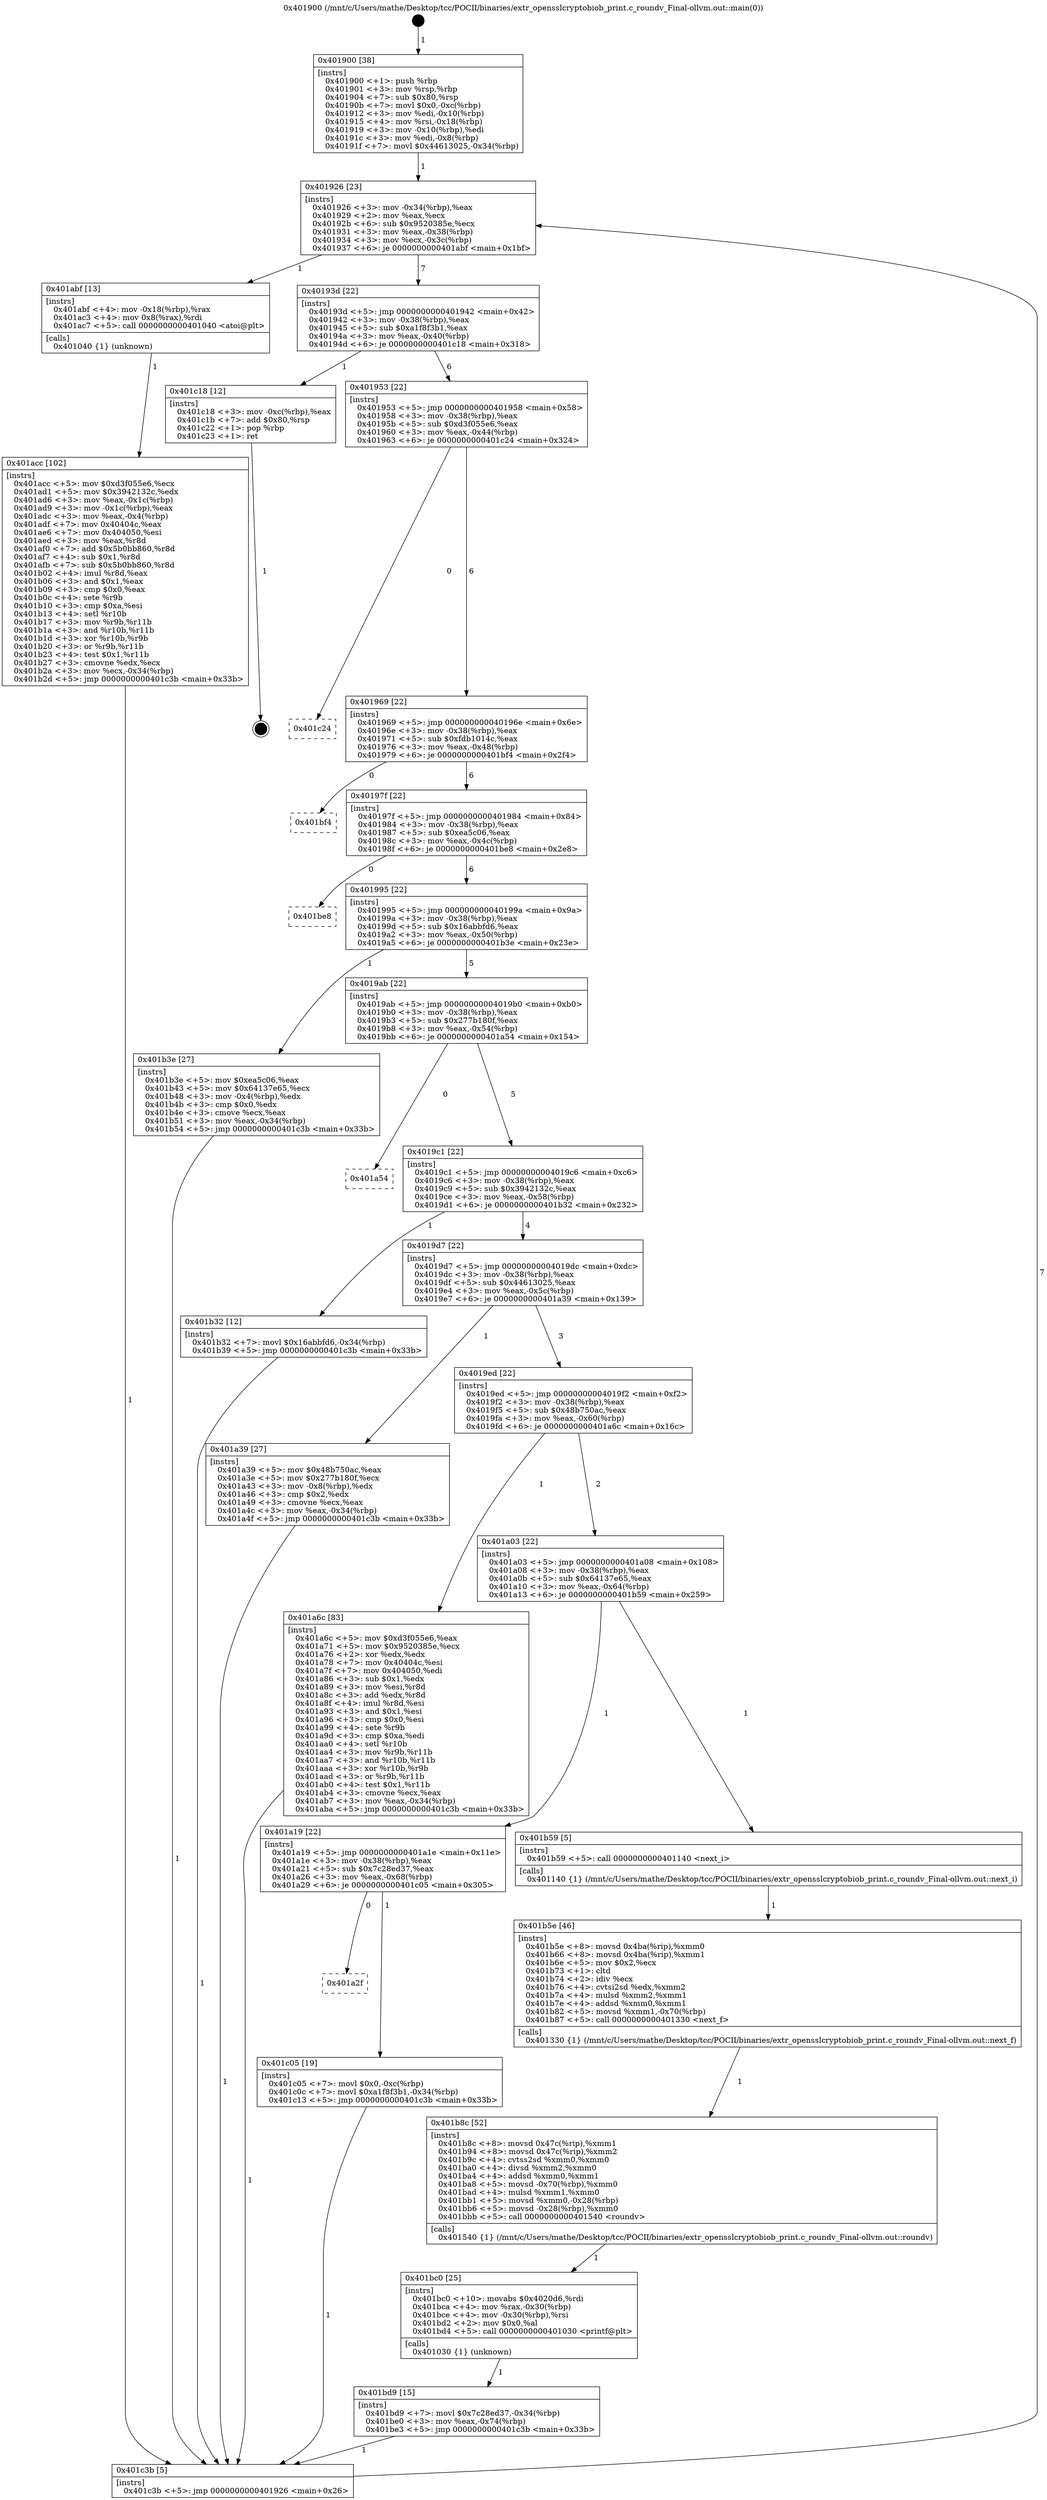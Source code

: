 digraph "0x401900" {
  label = "0x401900 (/mnt/c/Users/mathe/Desktop/tcc/POCII/binaries/extr_opensslcryptobiob_print.c_roundv_Final-ollvm.out::main(0))"
  labelloc = "t"
  node[shape=record]

  Entry [label="",width=0.3,height=0.3,shape=circle,fillcolor=black,style=filled]
  "0x401926" [label="{
     0x401926 [23]\l
     | [instrs]\l
     &nbsp;&nbsp;0x401926 \<+3\>: mov -0x34(%rbp),%eax\l
     &nbsp;&nbsp;0x401929 \<+2\>: mov %eax,%ecx\l
     &nbsp;&nbsp;0x40192b \<+6\>: sub $0x9520385e,%ecx\l
     &nbsp;&nbsp;0x401931 \<+3\>: mov %eax,-0x38(%rbp)\l
     &nbsp;&nbsp;0x401934 \<+3\>: mov %ecx,-0x3c(%rbp)\l
     &nbsp;&nbsp;0x401937 \<+6\>: je 0000000000401abf \<main+0x1bf\>\l
  }"]
  "0x401abf" [label="{
     0x401abf [13]\l
     | [instrs]\l
     &nbsp;&nbsp;0x401abf \<+4\>: mov -0x18(%rbp),%rax\l
     &nbsp;&nbsp;0x401ac3 \<+4\>: mov 0x8(%rax),%rdi\l
     &nbsp;&nbsp;0x401ac7 \<+5\>: call 0000000000401040 \<atoi@plt\>\l
     | [calls]\l
     &nbsp;&nbsp;0x401040 \{1\} (unknown)\l
  }"]
  "0x40193d" [label="{
     0x40193d [22]\l
     | [instrs]\l
     &nbsp;&nbsp;0x40193d \<+5\>: jmp 0000000000401942 \<main+0x42\>\l
     &nbsp;&nbsp;0x401942 \<+3\>: mov -0x38(%rbp),%eax\l
     &nbsp;&nbsp;0x401945 \<+5\>: sub $0xa1f8f3b1,%eax\l
     &nbsp;&nbsp;0x40194a \<+3\>: mov %eax,-0x40(%rbp)\l
     &nbsp;&nbsp;0x40194d \<+6\>: je 0000000000401c18 \<main+0x318\>\l
  }"]
  Exit [label="",width=0.3,height=0.3,shape=circle,fillcolor=black,style=filled,peripheries=2]
  "0x401c18" [label="{
     0x401c18 [12]\l
     | [instrs]\l
     &nbsp;&nbsp;0x401c18 \<+3\>: mov -0xc(%rbp),%eax\l
     &nbsp;&nbsp;0x401c1b \<+7\>: add $0x80,%rsp\l
     &nbsp;&nbsp;0x401c22 \<+1\>: pop %rbp\l
     &nbsp;&nbsp;0x401c23 \<+1\>: ret\l
  }"]
  "0x401953" [label="{
     0x401953 [22]\l
     | [instrs]\l
     &nbsp;&nbsp;0x401953 \<+5\>: jmp 0000000000401958 \<main+0x58\>\l
     &nbsp;&nbsp;0x401958 \<+3\>: mov -0x38(%rbp),%eax\l
     &nbsp;&nbsp;0x40195b \<+5\>: sub $0xd3f055e6,%eax\l
     &nbsp;&nbsp;0x401960 \<+3\>: mov %eax,-0x44(%rbp)\l
     &nbsp;&nbsp;0x401963 \<+6\>: je 0000000000401c24 \<main+0x324\>\l
  }"]
  "0x401a2f" [label="{
     0x401a2f\l
  }", style=dashed]
  "0x401c24" [label="{
     0x401c24\l
  }", style=dashed]
  "0x401969" [label="{
     0x401969 [22]\l
     | [instrs]\l
     &nbsp;&nbsp;0x401969 \<+5\>: jmp 000000000040196e \<main+0x6e\>\l
     &nbsp;&nbsp;0x40196e \<+3\>: mov -0x38(%rbp),%eax\l
     &nbsp;&nbsp;0x401971 \<+5\>: sub $0xfdb1014c,%eax\l
     &nbsp;&nbsp;0x401976 \<+3\>: mov %eax,-0x48(%rbp)\l
     &nbsp;&nbsp;0x401979 \<+6\>: je 0000000000401bf4 \<main+0x2f4\>\l
  }"]
  "0x401c05" [label="{
     0x401c05 [19]\l
     | [instrs]\l
     &nbsp;&nbsp;0x401c05 \<+7\>: movl $0x0,-0xc(%rbp)\l
     &nbsp;&nbsp;0x401c0c \<+7\>: movl $0xa1f8f3b1,-0x34(%rbp)\l
     &nbsp;&nbsp;0x401c13 \<+5\>: jmp 0000000000401c3b \<main+0x33b\>\l
  }"]
  "0x401bf4" [label="{
     0x401bf4\l
  }", style=dashed]
  "0x40197f" [label="{
     0x40197f [22]\l
     | [instrs]\l
     &nbsp;&nbsp;0x40197f \<+5\>: jmp 0000000000401984 \<main+0x84\>\l
     &nbsp;&nbsp;0x401984 \<+3\>: mov -0x38(%rbp),%eax\l
     &nbsp;&nbsp;0x401987 \<+5\>: sub $0xea5c06,%eax\l
     &nbsp;&nbsp;0x40198c \<+3\>: mov %eax,-0x4c(%rbp)\l
     &nbsp;&nbsp;0x40198f \<+6\>: je 0000000000401be8 \<main+0x2e8\>\l
  }"]
  "0x401bd9" [label="{
     0x401bd9 [15]\l
     | [instrs]\l
     &nbsp;&nbsp;0x401bd9 \<+7\>: movl $0x7c28ed37,-0x34(%rbp)\l
     &nbsp;&nbsp;0x401be0 \<+3\>: mov %eax,-0x74(%rbp)\l
     &nbsp;&nbsp;0x401be3 \<+5\>: jmp 0000000000401c3b \<main+0x33b\>\l
  }"]
  "0x401be8" [label="{
     0x401be8\l
  }", style=dashed]
  "0x401995" [label="{
     0x401995 [22]\l
     | [instrs]\l
     &nbsp;&nbsp;0x401995 \<+5\>: jmp 000000000040199a \<main+0x9a\>\l
     &nbsp;&nbsp;0x40199a \<+3\>: mov -0x38(%rbp),%eax\l
     &nbsp;&nbsp;0x40199d \<+5\>: sub $0x16abbfd6,%eax\l
     &nbsp;&nbsp;0x4019a2 \<+3\>: mov %eax,-0x50(%rbp)\l
     &nbsp;&nbsp;0x4019a5 \<+6\>: je 0000000000401b3e \<main+0x23e\>\l
  }"]
  "0x401bc0" [label="{
     0x401bc0 [25]\l
     | [instrs]\l
     &nbsp;&nbsp;0x401bc0 \<+10\>: movabs $0x4020d6,%rdi\l
     &nbsp;&nbsp;0x401bca \<+4\>: mov %rax,-0x30(%rbp)\l
     &nbsp;&nbsp;0x401bce \<+4\>: mov -0x30(%rbp),%rsi\l
     &nbsp;&nbsp;0x401bd2 \<+2\>: mov $0x0,%al\l
     &nbsp;&nbsp;0x401bd4 \<+5\>: call 0000000000401030 \<printf@plt\>\l
     | [calls]\l
     &nbsp;&nbsp;0x401030 \{1\} (unknown)\l
  }"]
  "0x401b3e" [label="{
     0x401b3e [27]\l
     | [instrs]\l
     &nbsp;&nbsp;0x401b3e \<+5\>: mov $0xea5c06,%eax\l
     &nbsp;&nbsp;0x401b43 \<+5\>: mov $0x64137e65,%ecx\l
     &nbsp;&nbsp;0x401b48 \<+3\>: mov -0x4(%rbp),%edx\l
     &nbsp;&nbsp;0x401b4b \<+3\>: cmp $0x0,%edx\l
     &nbsp;&nbsp;0x401b4e \<+3\>: cmove %ecx,%eax\l
     &nbsp;&nbsp;0x401b51 \<+3\>: mov %eax,-0x34(%rbp)\l
     &nbsp;&nbsp;0x401b54 \<+5\>: jmp 0000000000401c3b \<main+0x33b\>\l
  }"]
  "0x4019ab" [label="{
     0x4019ab [22]\l
     | [instrs]\l
     &nbsp;&nbsp;0x4019ab \<+5\>: jmp 00000000004019b0 \<main+0xb0\>\l
     &nbsp;&nbsp;0x4019b0 \<+3\>: mov -0x38(%rbp),%eax\l
     &nbsp;&nbsp;0x4019b3 \<+5\>: sub $0x277b180f,%eax\l
     &nbsp;&nbsp;0x4019b8 \<+3\>: mov %eax,-0x54(%rbp)\l
     &nbsp;&nbsp;0x4019bb \<+6\>: je 0000000000401a54 \<main+0x154\>\l
  }"]
  "0x401b8c" [label="{
     0x401b8c [52]\l
     | [instrs]\l
     &nbsp;&nbsp;0x401b8c \<+8\>: movsd 0x47c(%rip),%xmm1\l
     &nbsp;&nbsp;0x401b94 \<+8\>: movsd 0x47c(%rip),%xmm2\l
     &nbsp;&nbsp;0x401b9c \<+4\>: cvtss2sd %xmm0,%xmm0\l
     &nbsp;&nbsp;0x401ba0 \<+4\>: divsd %xmm2,%xmm0\l
     &nbsp;&nbsp;0x401ba4 \<+4\>: addsd %xmm0,%xmm1\l
     &nbsp;&nbsp;0x401ba8 \<+5\>: movsd -0x70(%rbp),%xmm0\l
     &nbsp;&nbsp;0x401bad \<+4\>: mulsd %xmm1,%xmm0\l
     &nbsp;&nbsp;0x401bb1 \<+5\>: movsd %xmm0,-0x28(%rbp)\l
     &nbsp;&nbsp;0x401bb6 \<+5\>: movsd -0x28(%rbp),%xmm0\l
     &nbsp;&nbsp;0x401bbb \<+5\>: call 0000000000401540 \<roundv\>\l
     | [calls]\l
     &nbsp;&nbsp;0x401540 \{1\} (/mnt/c/Users/mathe/Desktop/tcc/POCII/binaries/extr_opensslcryptobiob_print.c_roundv_Final-ollvm.out::roundv)\l
  }"]
  "0x401a54" [label="{
     0x401a54\l
  }", style=dashed]
  "0x4019c1" [label="{
     0x4019c1 [22]\l
     | [instrs]\l
     &nbsp;&nbsp;0x4019c1 \<+5\>: jmp 00000000004019c6 \<main+0xc6\>\l
     &nbsp;&nbsp;0x4019c6 \<+3\>: mov -0x38(%rbp),%eax\l
     &nbsp;&nbsp;0x4019c9 \<+5\>: sub $0x3942132c,%eax\l
     &nbsp;&nbsp;0x4019ce \<+3\>: mov %eax,-0x58(%rbp)\l
     &nbsp;&nbsp;0x4019d1 \<+6\>: je 0000000000401b32 \<main+0x232\>\l
  }"]
  "0x401b5e" [label="{
     0x401b5e [46]\l
     | [instrs]\l
     &nbsp;&nbsp;0x401b5e \<+8\>: movsd 0x4ba(%rip),%xmm0\l
     &nbsp;&nbsp;0x401b66 \<+8\>: movsd 0x4ba(%rip),%xmm1\l
     &nbsp;&nbsp;0x401b6e \<+5\>: mov $0x2,%ecx\l
     &nbsp;&nbsp;0x401b73 \<+1\>: cltd\l
     &nbsp;&nbsp;0x401b74 \<+2\>: idiv %ecx\l
     &nbsp;&nbsp;0x401b76 \<+4\>: cvtsi2sd %edx,%xmm2\l
     &nbsp;&nbsp;0x401b7a \<+4\>: mulsd %xmm2,%xmm1\l
     &nbsp;&nbsp;0x401b7e \<+4\>: addsd %xmm0,%xmm1\l
     &nbsp;&nbsp;0x401b82 \<+5\>: movsd %xmm1,-0x70(%rbp)\l
     &nbsp;&nbsp;0x401b87 \<+5\>: call 0000000000401330 \<next_f\>\l
     | [calls]\l
     &nbsp;&nbsp;0x401330 \{1\} (/mnt/c/Users/mathe/Desktop/tcc/POCII/binaries/extr_opensslcryptobiob_print.c_roundv_Final-ollvm.out::next_f)\l
  }"]
  "0x401b32" [label="{
     0x401b32 [12]\l
     | [instrs]\l
     &nbsp;&nbsp;0x401b32 \<+7\>: movl $0x16abbfd6,-0x34(%rbp)\l
     &nbsp;&nbsp;0x401b39 \<+5\>: jmp 0000000000401c3b \<main+0x33b\>\l
  }"]
  "0x4019d7" [label="{
     0x4019d7 [22]\l
     | [instrs]\l
     &nbsp;&nbsp;0x4019d7 \<+5\>: jmp 00000000004019dc \<main+0xdc\>\l
     &nbsp;&nbsp;0x4019dc \<+3\>: mov -0x38(%rbp),%eax\l
     &nbsp;&nbsp;0x4019df \<+5\>: sub $0x44613025,%eax\l
     &nbsp;&nbsp;0x4019e4 \<+3\>: mov %eax,-0x5c(%rbp)\l
     &nbsp;&nbsp;0x4019e7 \<+6\>: je 0000000000401a39 \<main+0x139\>\l
  }"]
  "0x401a19" [label="{
     0x401a19 [22]\l
     | [instrs]\l
     &nbsp;&nbsp;0x401a19 \<+5\>: jmp 0000000000401a1e \<main+0x11e\>\l
     &nbsp;&nbsp;0x401a1e \<+3\>: mov -0x38(%rbp),%eax\l
     &nbsp;&nbsp;0x401a21 \<+5\>: sub $0x7c28ed37,%eax\l
     &nbsp;&nbsp;0x401a26 \<+3\>: mov %eax,-0x68(%rbp)\l
     &nbsp;&nbsp;0x401a29 \<+6\>: je 0000000000401c05 \<main+0x305\>\l
  }"]
  "0x401a39" [label="{
     0x401a39 [27]\l
     | [instrs]\l
     &nbsp;&nbsp;0x401a39 \<+5\>: mov $0x48b750ac,%eax\l
     &nbsp;&nbsp;0x401a3e \<+5\>: mov $0x277b180f,%ecx\l
     &nbsp;&nbsp;0x401a43 \<+3\>: mov -0x8(%rbp),%edx\l
     &nbsp;&nbsp;0x401a46 \<+3\>: cmp $0x2,%edx\l
     &nbsp;&nbsp;0x401a49 \<+3\>: cmovne %ecx,%eax\l
     &nbsp;&nbsp;0x401a4c \<+3\>: mov %eax,-0x34(%rbp)\l
     &nbsp;&nbsp;0x401a4f \<+5\>: jmp 0000000000401c3b \<main+0x33b\>\l
  }"]
  "0x4019ed" [label="{
     0x4019ed [22]\l
     | [instrs]\l
     &nbsp;&nbsp;0x4019ed \<+5\>: jmp 00000000004019f2 \<main+0xf2\>\l
     &nbsp;&nbsp;0x4019f2 \<+3\>: mov -0x38(%rbp),%eax\l
     &nbsp;&nbsp;0x4019f5 \<+5\>: sub $0x48b750ac,%eax\l
     &nbsp;&nbsp;0x4019fa \<+3\>: mov %eax,-0x60(%rbp)\l
     &nbsp;&nbsp;0x4019fd \<+6\>: je 0000000000401a6c \<main+0x16c\>\l
  }"]
  "0x401c3b" [label="{
     0x401c3b [5]\l
     | [instrs]\l
     &nbsp;&nbsp;0x401c3b \<+5\>: jmp 0000000000401926 \<main+0x26\>\l
  }"]
  "0x401900" [label="{
     0x401900 [38]\l
     | [instrs]\l
     &nbsp;&nbsp;0x401900 \<+1\>: push %rbp\l
     &nbsp;&nbsp;0x401901 \<+3\>: mov %rsp,%rbp\l
     &nbsp;&nbsp;0x401904 \<+7\>: sub $0x80,%rsp\l
     &nbsp;&nbsp;0x40190b \<+7\>: movl $0x0,-0xc(%rbp)\l
     &nbsp;&nbsp;0x401912 \<+3\>: mov %edi,-0x10(%rbp)\l
     &nbsp;&nbsp;0x401915 \<+4\>: mov %rsi,-0x18(%rbp)\l
     &nbsp;&nbsp;0x401919 \<+3\>: mov -0x10(%rbp),%edi\l
     &nbsp;&nbsp;0x40191c \<+3\>: mov %edi,-0x8(%rbp)\l
     &nbsp;&nbsp;0x40191f \<+7\>: movl $0x44613025,-0x34(%rbp)\l
  }"]
  "0x401b59" [label="{
     0x401b59 [5]\l
     | [instrs]\l
     &nbsp;&nbsp;0x401b59 \<+5\>: call 0000000000401140 \<next_i\>\l
     | [calls]\l
     &nbsp;&nbsp;0x401140 \{1\} (/mnt/c/Users/mathe/Desktop/tcc/POCII/binaries/extr_opensslcryptobiob_print.c_roundv_Final-ollvm.out::next_i)\l
  }"]
  "0x401a6c" [label="{
     0x401a6c [83]\l
     | [instrs]\l
     &nbsp;&nbsp;0x401a6c \<+5\>: mov $0xd3f055e6,%eax\l
     &nbsp;&nbsp;0x401a71 \<+5\>: mov $0x9520385e,%ecx\l
     &nbsp;&nbsp;0x401a76 \<+2\>: xor %edx,%edx\l
     &nbsp;&nbsp;0x401a78 \<+7\>: mov 0x40404c,%esi\l
     &nbsp;&nbsp;0x401a7f \<+7\>: mov 0x404050,%edi\l
     &nbsp;&nbsp;0x401a86 \<+3\>: sub $0x1,%edx\l
     &nbsp;&nbsp;0x401a89 \<+3\>: mov %esi,%r8d\l
     &nbsp;&nbsp;0x401a8c \<+3\>: add %edx,%r8d\l
     &nbsp;&nbsp;0x401a8f \<+4\>: imul %r8d,%esi\l
     &nbsp;&nbsp;0x401a93 \<+3\>: and $0x1,%esi\l
     &nbsp;&nbsp;0x401a96 \<+3\>: cmp $0x0,%esi\l
     &nbsp;&nbsp;0x401a99 \<+4\>: sete %r9b\l
     &nbsp;&nbsp;0x401a9d \<+3\>: cmp $0xa,%edi\l
     &nbsp;&nbsp;0x401aa0 \<+4\>: setl %r10b\l
     &nbsp;&nbsp;0x401aa4 \<+3\>: mov %r9b,%r11b\l
     &nbsp;&nbsp;0x401aa7 \<+3\>: and %r10b,%r11b\l
     &nbsp;&nbsp;0x401aaa \<+3\>: xor %r10b,%r9b\l
     &nbsp;&nbsp;0x401aad \<+3\>: or %r9b,%r11b\l
     &nbsp;&nbsp;0x401ab0 \<+4\>: test $0x1,%r11b\l
     &nbsp;&nbsp;0x401ab4 \<+3\>: cmovne %ecx,%eax\l
     &nbsp;&nbsp;0x401ab7 \<+3\>: mov %eax,-0x34(%rbp)\l
     &nbsp;&nbsp;0x401aba \<+5\>: jmp 0000000000401c3b \<main+0x33b\>\l
  }"]
  "0x401a03" [label="{
     0x401a03 [22]\l
     | [instrs]\l
     &nbsp;&nbsp;0x401a03 \<+5\>: jmp 0000000000401a08 \<main+0x108\>\l
     &nbsp;&nbsp;0x401a08 \<+3\>: mov -0x38(%rbp),%eax\l
     &nbsp;&nbsp;0x401a0b \<+5\>: sub $0x64137e65,%eax\l
     &nbsp;&nbsp;0x401a10 \<+3\>: mov %eax,-0x64(%rbp)\l
     &nbsp;&nbsp;0x401a13 \<+6\>: je 0000000000401b59 \<main+0x259\>\l
  }"]
  "0x401acc" [label="{
     0x401acc [102]\l
     | [instrs]\l
     &nbsp;&nbsp;0x401acc \<+5\>: mov $0xd3f055e6,%ecx\l
     &nbsp;&nbsp;0x401ad1 \<+5\>: mov $0x3942132c,%edx\l
     &nbsp;&nbsp;0x401ad6 \<+3\>: mov %eax,-0x1c(%rbp)\l
     &nbsp;&nbsp;0x401ad9 \<+3\>: mov -0x1c(%rbp),%eax\l
     &nbsp;&nbsp;0x401adc \<+3\>: mov %eax,-0x4(%rbp)\l
     &nbsp;&nbsp;0x401adf \<+7\>: mov 0x40404c,%eax\l
     &nbsp;&nbsp;0x401ae6 \<+7\>: mov 0x404050,%esi\l
     &nbsp;&nbsp;0x401aed \<+3\>: mov %eax,%r8d\l
     &nbsp;&nbsp;0x401af0 \<+7\>: add $0x5b0bb860,%r8d\l
     &nbsp;&nbsp;0x401af7 \<+4\>: sub $0x1,%r8d\l
     &nbsp;&nbsp;0x401afb \<+7\>: sub $0x5b0bb860,%r8d\l
     &nbsp;&nbsp;0x401b02 \<+4\>: imul %r8d,%eax\l
     &nbsp;&nbsp;0x401b06 \<+3\>: and $0x1,%eax\l
     &nbsp;&nbsp;0x401b09 \<+3\>: cmp $0x0,%eax\l
     &nbsp;&nbsp;0x401b0c \<+4\>: sete %r9b\l
     &nbsp;&nbsp;0x401b10 \<+3\>: cmp $0xa,%esi\l
     &nbsp;&nbsp;0x401b13 \<+4\>: setl %r10b\l
     &nbsp;&nbsp;0x401b17 \<+3\>: mov %r9b,%r11b\l
     &nbsp;&nbsp;0x401b1a \<+3\>: and %r10b,%r11b\l
     &nbsp;&nbsp;0x401b1d \<+3\>: xor %r10b,%r9b\l
     &nbsp;&nbsp;0x401b20 \<+3\>: or %r9b,%r11b\l
     &nbsp;&nbsp;0x401b23 \<+4\>: test $0x1,%r11b\l
     &nbsp;&nbsp;0x401b27 \<+3\>: cmovne %edx,%ecx\l
     &nbsp;&nbsp;0x401b2a \<+3\>: mov %ecx,-0x34(%rbp)\l
     &nbsp;&nbsp;0x401b2d \<+5\>: jmp 0000000000401c3b \<main+0x33b\>\l
  }"]
  Entry -> "0x401900" [label=" 1"]
  "0x401926" -> "0x401abf" [label=" 1"]
  "0x401926" -> "0x40193d" [label=" 7"]
  "0x401c18" -> Exit [label=" 1"]
  "0x40193d" -> "0x401c18" [label=" 1"]
  "0x40193d" -> "0x401953" [label=" 6"]
  "0x401c05" -> "0x401c3b" [label=" 1"]
  "0x401953" -> "0x401c24" [label=" 0"]
  "0x401953" -> "0x401969" [label=" 6"]
  "0x401a19" -> "0x401a2f" [label=" 0"]
  "0x401969" -> "0x401bf4" [label=" 0"]
  "0x401969" -> "0x40197f" [label=" 6"]
  "0x401a19" -> "0x401c05" [label=" 1"]
  "0x40197f" -> "0x401be8" [label=" 0"]
  "0x40197f" -> "0x401995" [label=" 6"]
  "0x401bd9" -> "0x401c3b" [label=" 1"]
  "0x401995" -> "0x401b3e" [label=" 1"]
  "0x401995" -> "0x4019ab" [label=" 5"]
  "0x401bc0" -> "0x401bd9" [label=" 1"]
  "0x4019ab" -> "0x401a54" [label=" 0"]
  "0x4019ab" -> "0x4019c1" [label=" 5"]
  "0x401b8c" -> "0x401bc0" [label=" 1"]
  "0x4019c1" -> "0x401b32" [label=" 1"]
  "0x4019c1" -> "0x4019d7" [label=" 4"]
  "0x401b5e" -> "0x401b8c" [label=" 1"]
  "0x4019d7" -> "0x401a39" [label=" 1"]
  "0x4019d7" -> "0x4019ed" [label=" 3"]
  "0x401a39" -> "0x401c3b" [label=" 1"]
  "0x401900" -> "0x401926" [label=" 1"]
  "0x401c3b" -> "0x401926" [label=" 7"]
  "0x401b59" -> "0x401b5e" [label=" 1"]
  "0x4019ed" -> "0x401a6c" [label=" 1"]
  "0x4019ed" -> "0x401a03" [label=" 2"]
  "0x401a6c" -> "0x401c3b" [label=" 1"]
  "0x401abf" -> "0x401acc" [label=" 1"]
  "0x401acc" -> "0x401c3b" [label=" 1"]
  "0x401b32" -> "0x401c3b" [label=" 1"]
  "0x401b3e" -> "0x401c3b" [label=" 1"]
  "0x401a03" -> "0x401a19" [label=" 1"]
  "0x401a03" -> "0x401b59" [label=" 1"]
}
